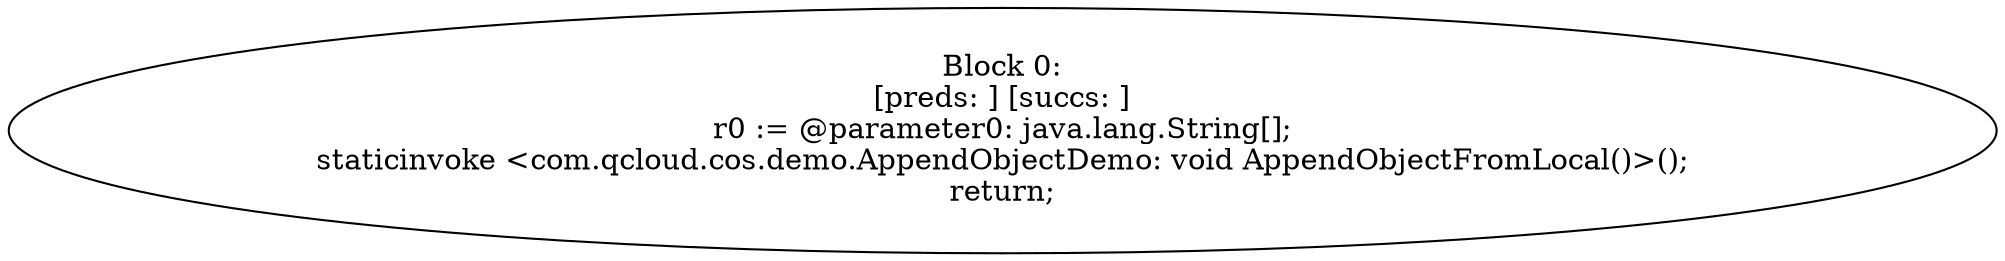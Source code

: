digraph "unitGraph" {
    "Block 0:
[preds: ] [succs: ]
r0 := @parameter0: java.lang.String[];
staticinvoke <com.qcloud.cos.demo.AppendObjectDemo: void AppendObjectFromLocal()>();
return;
"
}
